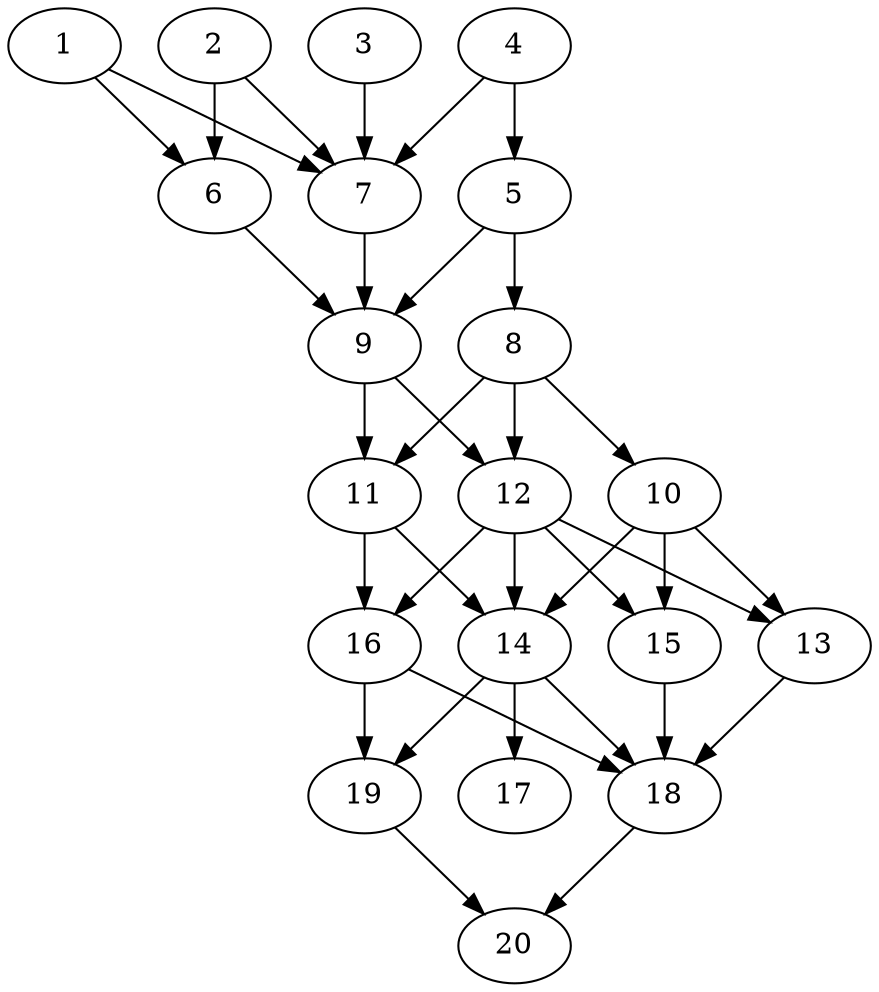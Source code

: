 // DAG automatically generated by daggen at Tue Jul 23 14:31:37 2019
// ./daggen --dot -n 20 --ccr 0.4 --fat 0.5 --regular 0.5 --density 0.8 --mindata 5242880 --maxdata 52428800 
digraph G {
  1 [size="29399040", alpha="0.14", expect_size="11759616"] 
  1 -> 6 [size ="11759616"]
  1 -> 7 [size ="11759616"]
  2 [size="80061440", alpha="0.13", expect_size="32024576"] 
  2 -> 6 [size ="32024576"]
  2 -> 7 [size ="32024576"]
  3 [size="28677120", alpha="0.09", expect_size="11470848"] 
  3 -> 7 [size ="11470848"]
  4 [size="82872320", alpha="0.13", expect_size="33148928"] 
  4 -> 5 [size ="33148928"]
  4 -> 7 [size ="33148928"]
  5 [size="47278080", alpha="0.16", expect_size="18911232"] 
  5 -> 8 [size ="18911232"]
  5 -> 9 [size ="18911232"]
  6 [size="123530240", alpha="0.06", expect_size="49412096"] 
  6 -> 9 [size ="49412096"]
  7 [size="39621120", alpha="0.01", expect_size="15848448"] 
  7 -> 9 [size ="15848448"]
  8 [size="93698560", alpha="0.09", expect_size="37479424"] 
  8 -> 10 [size ="37479424"]
  8 -> 11 [size ="37479424"]
  8 -> 12 [size ="37479424"]
  9 [size="56837120", alpha="0.09", expect_size="22734848"] 
  9 -> 11 [size ="22734848"]
  9 -> 12 [size ="22734848"]
  10 [size="100812800", alpha="0.19", expect_size="40325120"] 
  10 -> 13 [size ="40325120"]
  10 -> 14 [size ="40325120"]
  10 -> 15 [size ="40325120"]
  11 [size="61463040", alpha="0.19", expect_size="24585216"] 
  11 -> 14 [size ="24585216"]
  11 -> 16 [size ="24585216"]
  12 [size="24765440", alpha="0.08", expect_size="9906176"] 
  12 -> 13 [size ="9906176"]
  12 -> 14 [size ="9906176"]
  12 -> 15 [size ="9906176"]
  12 -> 16 [size ="9906176"]
  13 [size="99448320", alpha="0.03", expect_size="39779328"] 
  13 -> 18 [size ="39779328"]
  14 [size="34890240", alpha="0.16", expect_size="13956096"] 
  14 -> 17 [size ="13956096"]
  14 -> 18 [size ="13956096"]
  14 -> 19 [size ="13956096"]
  15 [size="110261760", alpha="0.07", expect_size="44104704"] 
  15 -> 18 [size ="44104704"]
  16 [size="86661120", alpha="0.01", expect_size="34664448"] 
  16 -> 18 [size ="34664448"]
  16 -> 19 [size ="34664448"]
  17 [size="122265600", alpha="0.12", expect_size="48906240"] 
  18 [size="126305280", alpha="0.14", expect_size="50522112"] 
  18 -> 20 [size ="50522112"]
  19 [size="59571200", alpha="0.06", expect_size="23828480"] 
  19 -> 20 [size ="23828480"]
  20 [size="113886720", alpha="0.08", expect_size="45554688"] 
}
